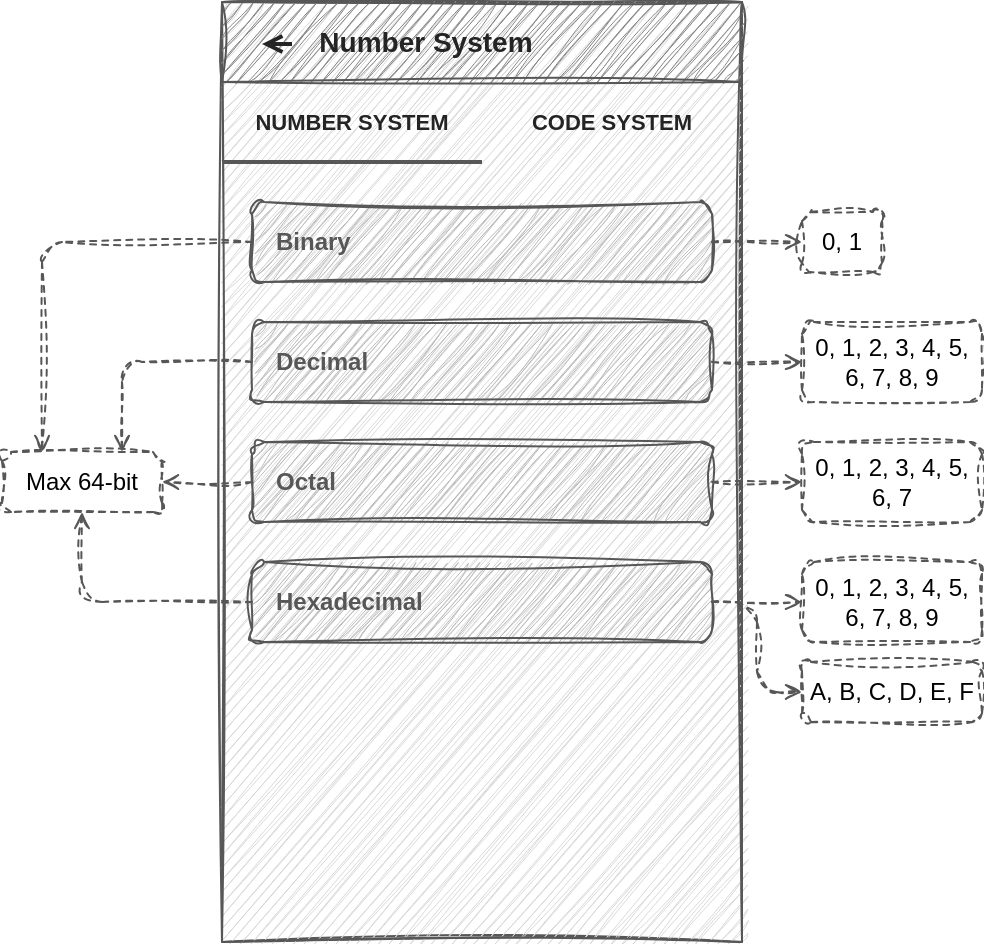 <mxfile version="21.2.1" type="github" pages="2">
  <diagram name="Menu Sistem Bilangan" id="8Sdu3CaVHwmh0B_RyVHV">
    <mxGraphModel dx="580" dy="398" grid="1" gridSize="10" guides="1" tooltips="1" connect="1" arrows="1" fold="1" page="1" pageScale="1" pageWidth="850" pageHeight="1100" math="0" shadow="0">
      <root>
        <mxCell id="0" />
        <mxCell id="1" parent="0" />
        <mxCell id="fseP44p9Y4bNyg0MOE2b-1" value="" style="group" vertex="1" connectable="0" parent="1">
          <mxGeometry x="230" y="110" width="270" height="470" as="geometry" />
        </mxCell>
        <mxCell id="fseP44p9Y4bNyg0MOE2b-2" value="" style="group" vertex="1" connectable="0" parent="fseP44p9Y4bNyg0MOE2b-1">
          <mxGeometry width="270" height="470" as="geometry" />
        </mxCell>
        <mxCell id="fseP44p9Y4bNyg0MOE2b-3" value="" style="rounded=0;whiteSpace=wrap;html=1;sketch=1;curveFitting=1;jiggle=2;fillColor=default;strokeColor=#575757;" vertex="1" parent="fseP44p9Y4bNyg0MOE2b-2">
          <mxGeometry width="260" height="470" as="geometry" />
        </mxCell>
        <mxCell id="fseP44p9Y4bNyg0MOE2b-4" value="" style="rounded=0;whiteSpace=wrap;html=1;fillColor=#D9D9D9;strokeColor=#575757;sketch=1;curveFitting=1;jiggle=2;" vertex="1" parent="fseP44p9Y4bNyg0MOE2b-2">
          <mxGeometry width="260" height="470" as="geometry" />
        </mxCell>
        <mxCell id="fseP44p9Y4bNyg0MOE2b-5" value="&amp;nbsp; &amp;nbsp; &amp;nbsp; &amp;nbsp; &amp;nbsp; &amp;nbsp; Number System" style="text;strokeColor=#575757;align=left;fillColor=#878787;html=1;verticalAlign=middle;whiteSpace=wrap;rounded=0;fontStyle=1;fontSize=14;shadow=0;sketch=1;curveFitting=1;jiggle=2;fontFamily=Helvetica;fontColor=#242424;" vertex="1" parent="fseP44p9Y4bNyg0MOE2b-2">
          <mxGeometry width="260" height="40" as="geometry" />
        </mxCell>
        <mxCell id="qQuTkTbhz4GaVvSLLG15-2" value="" style="edgeStyle=none;orthogonalLoop=1;jettySize=auto;html=1;rounded=1;strokeWidth=2;endArrow=open;endFill=0;strokeColor=#242424;" edge="1" parent="fseP44p9Y4bNyg0MOE2b-2">
          <mxGeometry width="80" relative="1" as="geometry">
            <mxPoint x="35" y="21" as="sourcePoint" />
            <mxPoint x="20" y="21" as="targetPoint" />
            <Array as="points" />
          </mxGeometry>
        </mxCell>
        <mxCell id="qQuTkTbhz4GaVvSLLG15-3" value="NUMBER SYSTEM" style="text;strokeColor=none;align=center;fillColor=none;html=1;verticalAlign=middle;whiteSpace=wrap;rounded=0;fontStyle=1;fontSize=11;shadow=0;sketch=1;curveFitting=1;jiggle=2;fontFamily=Helvetica;fontColor=#242424;" vertex="1" parent="fseP44p9Y4bNyg0MOE2b-2">
          <mxGeometry y="40" width="130" height="40" as="geometry" />
        </mxCell>
        <mxCell id="qQuTkTbhz4GaVvSLLG15-4" value="CODE SYSTEM" style="text;strokeColor=none;align=center;fillColor=none;html=1;verticalAlign=middle;whiteSpace=wrap;rounded=0;fontStyle=1;fontSize=11;shadow=0;sketch=1;curveFitting=1;jiggle=2;fontFamily=Helvetica;fontColor=#242424;" vertex="1" parent="fseP44p9Y4bNyg0MOE2b-2">
          <mxGeometry x="130" y="40" width="130" height="40" as="geometry" />
        </mxCell>
        <mxCell id="qQuTkTbhz4GaVvSLLG15-5" value="" style="edgeStyle=none;orthogonalLoop=1;jettySize=auto;html=1;rounded=0;exitX=0;exitY=1;exitDx=0;exitDy=0;entryX=0;entryY=1;entryDx=0;entryDy=0;endArrow=none;endFill=0;strokeWidth=2;strokeColor=#575757;" edge="1" parent="fseP44p9Y4bNyg0MOE2b-2" source="qQuTkTbhz4GaVvSLLG15-3" target="qQuTkTbhz4GaVvSLLG15-4">
          <mxGeometry width="80" relative="1" as="geometry">
            <mxPoint x="30" y="80" as="sourcePoint" />
            <mxPoint x="110" y="80" as="targetPoint" />
            <Array as="points" />
          </mxGeometry>
        </mxCell>
        <mxCell id="qQuTkTbhz4GaVvSLLG15-6" value="&amp;nbsp; &amp;nbsp;Binary" style="text;strokeColor=#575757;align=left;fillColor=#BABABA;html=1;verticalAlign=middle;whiteSpace=wrap;rounded=1;fontStyle=1;fontSize=12;shadow=0;sketch=1;curveFitting=1;jiggle=2;fontFamily=Helvetica;fontColor=#575757;" vertex="1" parent="fseP44p9Y4bNyg0MOE2b-2">
          <mxGeometry x="15" y="100" width="230" height="40" as="geometry" />
        </mxCell>
        <mxCell id="qQuTkTbhz4GaVvSLLG15-7" value="&amp;nbsp; &amp;nbsp;Decimal" style="text;strokeColor=#575757;align=left;fillColor=#BABABA;html=1;verticalAlign=middle;whiteSpace=wrap;rounded=1;fontStyle=1;fontSize=12;shadow=0;sketch=1;curveFitting=1;jiggle=2;fontFamily=Helvetica;fontColor=#575757;" vertex="1" parent="fseP44p9Y4bNyg0MOE2b-2">
          <mxGeometry x="15" y="160" width="230" height="40" as="geometry" />
        </mxCell>
        <mxCell id="qQuTkTbhz4GaVvSLLG15-8" value="&amp;nbsp; &amp;nbsp;Octal" style="text;strokeColor=#575757;align=left;fillColor=#BABABA;html=1;verticalAlign=middle;whiteSpace=wrap;rounded=1;fontStyle=1;fontSize=12;shadow=0;sketch=1;curveFitting=1;jiggle=2;fontFamily=Helvetica;fontColor=#575757;" vertex="1" parent="fseP44p9Y4bNyg0MOE2b-2">
          <mxGeometry x="15" y="220" width="230" height="40" as="geometry" />
        </mxCell>
        <mxCell id="qQuTkTbhz4GaVvSLLG15-9" value="&amp;nbsp; &amp;nbsp;Hexadecimal" style="text;strokeColor=#575757;align=left;fillColor=#BABABA;html=1;verticalAlign=middle;whiteSpace=wrap;rounded=1;fontStyle=1;fontSize=12;shadow=0;sketch=1;curveFitting=1;jiggle=2;fontFamily=Helvetica;fontColor=#575757;" vertex="1" parent="fseP44p9Y4bNyg0MOE2b-2">
          <mxGeometry x="15" y="280" width="230" height="40" as="geometry" />
        </mxCell>
        <mxCell id="Gfk1oLQkqCKtcctNiVAq-1" value="Max 64-bit" style="text;strokeColor=#575757;align=center;fillColor=default;html=1;verticalAlign=middle;whiteSpace=wrap;rounded=1;dashed=1;sketch=1;curveFitting=1;jiggle=2;" vertex="1" parent="1">
          <mxGeometry x="120" y="335" width="80" height="30" as="geometry" />
        </mxCell>
        <mxCell id="Gfk1oLQkqCKtcctNiVAq-2" style="edgeStyle=orthogonalEdgeStyle;rounded=1;orthogonalLoop=1;jettySize=auto;html=1;exitX=0;exitY=0.5;exitDx=0;exitDy=0;entryX=0.25;entryY=0;entryDx=0;entryDy=0;strokeColor=#575757;endArrow=open;endFill=0;dashed=1;sketch=1;curveFitting=1;jiggle=2;" edge="1" parent="1" source="qQuTkTbhz4GaVvSLLG15-6" target="Gfk1oLQkqCKtcctNiVAq-1">
          <mxGeometry relative="1" as="geometry" />
        </mxCell>
        <mxCell id="Gfk1oLQkqCKtcctNiVAq-3" style="edgeStyle=orthogonalEdgeStyle;rounded=1;orthogonalLoop=1;jettySize=auto;html=1;exitX=0;exitY=0.5;exitDx=0;exitDy=0;entryX=0.75;entryY=0;entryDx=0;entryDy=0;strokeColor=#575757;endArrow=open;endFill=0;dashed=1;sketch=1;curveFitting=1;jiggle=2;" edge="1" parent="1" source="qQuTkTbhz4GaVvSLLG15-7" target="Gfk1oLQkqCKtcctNiVAq-1">
          <mxGeometry relative="1" as="geometry" />
        </mxCell>
        <mxCell id="Gfk1oLQkqCKtcctNiVAq-4" style="edgeStyle=orthogonalEdgeStyle;rounded=0;orthogonalLoop=1;jettySize=auto;html=1;exitX=0;exitY=0.5;exitDx=0;exitDy=0;entryX=1;entryY=0.5;entryDx=0;entryDy=0;strokeColor=#575757;endArrow=open;endFill=0;dashed=1;sketch=1;curveFitting=1;jiggle=2;" edge="1" parent="1" source="qQuTkTbhz4GaVvSLLG15-8" target="Gfk1oLQkqCKtcctNiVAq-1">
          <mxGeometry relative="1" as="geometry" />
        </mxCell>
        <mxCell id="Gfk1oLQkqCKtcctNiVAq-5" style="edgeStyle=orthogonalEdgeStyle;rounded=1;orthogonalLoop=1;jettySize=auto;html=1;entryX=0.5;entryY=1;entryDx=0;entryDy=0;strokeColor=#575757;endArrow=open;endFill=0;dashed=1;sketch=1;curveFitting=1;jiggle=2;" edge="1" parent="1" source="qQuTkTbhz4GaVvSLLG15-9" target="Gfk1oLQkqCKtcctNiVAq-1">
          <mxGeometry relative="1" as="geometry" />
        </mxCell>
        <mxCell id="Gfk1oLQkqCKtcctNiVAq-6" value="0, 1" style="text;strokeColor=#575757;align=center;fillColor=default;html=1;verticalAlign=middle;whiteSpace=wrap;rounded=1;dashed=1;sketch=1;curveFitting=1;jiggle=2;" vertex="1" parent="1">
          <mxGeometry x="520" y="215" width="40" height="30" as="geometry" />
        </mxCell>
        <mxCell id="Gfk1oLQkqCKtcctNiVAq-7" style="edgeStyle=orthogonalEdgeStyle;rounded=0;orthogonalLoop=1;jettySize=auto;html=1;exitX=1;exitY=0.5;exitDx=0;exitDy=0;entryX=0;entryY=0.5;entryDx=0;entryDy=0;strokeColor=#575757;endArrow=open;endFill=0;sketch=1;curveFitting=1;jiggle=2;dashed=1;" edge="1" parent="1" source="qQuTkTbhz4GaVvSLLG15-6" target="Gfk1oLQkqCKtcctNiVAq-6">
          <mxGeometry relative="1" as="geometry" />
        </mxCell>
        <mxCell id="Gfk1oLQkqCKtcctNiVAq-8" value="0, 1, 2, 3, 4, 5, 6, 7, 8, 9" style="text;strokeColor=#575757;align=center;fillColor=default;html=1;verticalAlign=middle;whiteSpace=wrap;rounded=1;dashed=1;sketch=1;curveFitting=1;jiggle=2;" vertex="1" parent="1">
          <mxGeometry x="520" y="270" width="90" height="40" as="geometry" />
        </mxCell>
        <mxCell id="Gfk1oLQkqCKtcctNiVAq-9" style="edgeStyle=orthogonalEdgeStyle;rounded=0;orthogonalLoop=1;jettySize=auto;html=1;exitX=1;exitY=0.5;exitDx=0;exitDy=0;entryX=0;entryY=0.5;entryDx=0;entryDy=0;strokeColor=#575757;endArrow=open;endFill=0;sketch=1;curveFitting=1;jiggle=2;dashed=1;" edge="1" parent="1" source="qQuTkTbhz4GaVvSLLG15-7" target="Gfk1oLQkqCKtcctNiVAq-8">
          <mxGeometry relative="1" as="geometry" />
        </mxCell>
        <mxCell id="Gfk1oLQkqCKtcctNiVAq-10" value="0, 1, 2, 3, 4, 5, 6, 7" style="text;strokeColor=#575757;align=center;fillColor=default;html=1;verticalAlign=middle;whiteSpace=wrap;rounded=1;dashed=1;sketch=1;curveFitting=1;jiggle=2;" vertex="1" parent="1">
          <mxGeometry x="520" y="330" width="90" height="40" as="geometry" />
        </mxCell>
        <mxCell id="Gfk1oLQkqCKtcctNiVAq-11" style="edgeStyle=orthogonalEdgeStyle;rounded=0;orthogonalLoop=1;jettySize=auto;html=1;exitX=1;exitY=0.5;exitDx=0;exitDy=0;entryX=0;entryY=0.5;entryDx=0;entryDy=0;strokeColor=#575757;endArrow=open;endFill=0;sketch=1;curveFitting=1;jiggle=2;dashed=1;" edge="1" parent="1" source="qQuTkTbhz4GaVvSLLG15-8" target="Gfk1oLQkqCKtcctNiVAq-10">
          <mxGeometry relative="1" as="geometry" />
        </mxCell>
        <mxCell id="Gfk1oLQkqCKtcctNiVAq-12" value="0, 1, 2, 3, 4, 5, 6, 7, 8, 9" style="text;strokeColor=#575757;align=center;fillColor=default;html=1;verticalAlign=middle;whiteSpace=wrap;rounded=1;dashed=1;sketch=1;curveFitting=1;jiggle=2;" vertex="1" parent="1">
          <mxGeometry x="520" y="390" width="90" height="40" as="geometry" />
        </mxCell>
        <mxCell id="Gfk1oLQkqCKtcctNiVAq-13" value="A, B, C, D, E, F" style="text;strokeColor=#575757;align=center;fillColor=default;html=1;verticalAlign=middle;whiteSpace=wrap;rounded=1;dashed=1;sketch=1;curveFitting=1;jiggle=2;" vertex="1" parent="1">
          <mxGeometry x="520" y="440" width="90" height="30" as="geometry" />
        </mxCell>
        <mxCell id="Gfk1oLQkqCKtcctNiVAq-14" style="edgeStyle=orthogonalEdgeStyle;rounded=0;orthogonalLoop=1;jettySize=auto;html=1;exitX=1;exitY=0.5;exitDx=0;exitDy=0;entryX=0;entryY=0.5;entryDx=0;entryDy=0;strokeColor=#575757;endArrow=open;endFill=0;sketch=1;curveFitting=1;jiggle=2;dashed=1;" edge="1" parent="1" source="qQuTkTbhz4GaVvSLLG15-9" target="Gfk1oLQkqCKtcctNiVAq-12">
          <mxGeometry relative="1" as="geometry" />
        </mxCell>
        <mxCell id="Gfk1oLQkqCKtcctNiVAq-15" style="edgeStyle=orthogonalEdgeStyle;rounded=1;orthogonalLoop=1;jettySize=auto;html=1;exitX=1;exitY=0.5;exitDx=0;exitDy=0;entryX=0;entryY=0.5;entryDx=0;entryDy=0;strokeColor=#575757;endArrow=open;endFill=0;sketch=1;curveFitting=1;jiggle=2;dashed=1;" edge="1" parent="1" source="qQuTkTbhz4GaVvSLLG15-9" target="Gfk1oLQkqCKtcctNiVAq-13">
          <mxGeometry relative="1" as="geometry" />
        </mxCell>
      </root>
    </mxGraphModel>
  </diagram>
  <diagram id="jozBAz7hakj1wvRm5_Y_" name="Menu Sistem Kode">
    <mxGraphModel dx="819" dy="561" grid="1" gridSize="10" guides="1" tooltips="1" connect="1" arrows="1" fold="1" page="1" pageScale="1" pageWidth="850" pageHeight="1100" math="0" shadow="0">
      <root>
        <mxCell id="0" />
        <mxCell id="1" parent="0" />
        <mxCell id="8F1-cOlWAN46VmjmfOwi-1" value="" style="group;fontColor=#575757;" vertex="1" connectable="0" parent="1">
          <mxGeometry x="230" y="110" width="270" height="470" as="geometry" />
        </mxCell>
        <mxCell id="8F1-cOlWAN46VmjmfOwi-2" value="" style="group" vertex="1" connectable="0" parent="8F1-cOlWAN46VmjmfOwi-1">
          <mxGeometry width="270" height="470" as="geometry" />
        </mxCell>
        <mxCell id="8F1-cOlWAN46VmjmfOwi-3" value="" style="rounded=0;whiteSpace=wrap;html=1;sketch=1;curveFitting=1;jiggle=2;fillColor=default;strokeColor=#575757;" vertex="1" parent="8F1-cOlWAN46VmjmfOwi-2">
          <mxGeometry width="260" height="470" as="geometry" />
        </mxCell>
        <mxCell id="8F1-cOlWAN46VmjmfOwi-4" value="" style="rounded=0;whiteSpace=wrap;html=1;fillColor=#D9D9D9;strokeColor=#575757;sketch=1;curveFitting=1;jiggle=2;" vertex="1" parent="8F1-cOlWAN46VmjmfOwi-2">
          <mxGeometry width="260" height="470" as="geometry" />
        </mxCell>
        <mxCell id="8F1-cOlWAN46VmjmfOwi-5" value="&amp;nbsp; &amp;nbsp; &amp;nbsp; &amp;nbsp; &amp;nbsp; &amp;nbsp; Number System" style="text;strokeColor=#575757;align=left;fillColor=#878787;html=1;verticalAlign=middle;whiteSpace=wrap;rounded=0;fontStyle=1;fontSize=14;shadow=0;sketch=1;curveFitting=1;jiggle=2;fontFamily=Helvetica;fontColor=#242424;" vertex="1" parent="8F1-cOlWAN46VmjmfOwi-2">
          <mxGeometry width="260" height="40" as="geometry" />
        </mxCell>
        <mxCell id="8F1-cOlWAN46VmjmfOwi-6" value="" style="edgeStyle=none;orthogonalLoop=1;jettySize=auto;html=1;rounded=1;strokeWidth=2;endArrow=open;endFill=0;strokeColor=#242424;" edge="1" parent="8F1-cOlWAN46VmjmfOwi-2">
          <mxGeometry width="80" relative="1" as="geometry">
            <mxPoint x="35" y="21" as="sourcePoint" />
            <mxPoint x="20" y="21" as="targetPoint" />
            <Array as="points" />
          </mxGeometry>
        </mxCell>
        <mxCell id="8F1-cOlWAN46VmjmfOwi-7" value="NUMBER SYSTEM" style="text;strokeColor=none;align=center;fillColor=none;html=1;verticalAlign=middle;whiteSpace=wrap;rounded=0;fontStyle=1;fontSize=11;shadow=0;sketch=1;curveFitting=1;jiggle=2;fontFamily=Helvetica;fontColor=#242424;" vertex="1" parent="8F1-cOlWAN46VmjmfOwi-2">
          <mxGeometry y="40" width="130" height="40" as="geometry" />
        </mxCell>
        <mxCell id="8F1-cOlWAN46VmjmfOwi-8" value="CODE SYSTEM" style="text;strokeColor=none;align=center;fillColor=none;html=1;verticalAlign=middle;whiteSpace=wrap;rounded=0;fontStyle=1;fontSize=11;shadow=0;sketch=1;curveFitting=1;jiggle=2;fontFamily=Helvetica;fontColor=#242424;" vertex="1" parent="8F1-cOlWAN46VmjmfOwi-2">
          <mxGeometry x="130" y="40" width="130" height="40" as="geometry" />
        </mxCell>
        <mxCell id="8F1-cOlWAN46VmjmfOwi-9" value="" style="edgeStyle=none;orthogonalLoop=1;jettySize=auto;html=1;rounded=0;exitX=0;exitY=1;exitDx=0;exitDy=0;entryX=1;entryY=1;entryDx=0;entryDy=0;endArrow=none;endFill=0;strokeWidth=2;strokeColor=#575757;" edge="1" parent="8F1-cOlWAN46VmjmfOwi-2" source="8F1-cOlWAN46VmjmfOwi-8" target="8F1-cOlWAN46VmjmfOwi-8">
          <mxGeometry width="80" relative="1" as="geometry">
            <mxPoint x="30" y="80" as="sourcePoint" />
            <mxPoint x="110" y="80" as="targetPoint" />
            <Array as="points" />
          </mxGeometry>
        </mxCell>
        <mxCell id="8F1-cOlWAN46VmjmfOwi-10" value="&lt;font color=&quot;#575757&quot;&gt;&amp;nbsp; &amp;nbsp;Binary&lt;/font&gt;" style="text;strokeColor=#575757;align=left;fillColor=#BABABA;html=1;verticalAlign=middle;whiteSpace=wrap;rounded=1;fontStyle=1;fontSize=12;shadow=0;sketch=1;curveFitting=1;jiggle=2;fontFamily=Helvetica;fontColor=#242424;" vertex="1" parent="8F1-cOlWAN46VmjmfOwi-2">
          <mxGeometry x="15" y="270" width="230" height="40" as="geometry" />
        </mxCell>
        <mxCell id="8F1-cOlWAN46VmjmfOwi-11" value="&lt;font color=&quot;#575757&quot;&gt;&amp;nbsp; &amp;nbsp;Binary-Coded Decimal&lt;/font&gt;" style="text;strokeColor=#575757;align=left;fillColor=#BABABA;html=1;verticalAlign=middle;whiteSpace=wrap;rounded=1;fontStyle=1;fontSize=12;shadow=0;sketch=1;curveFitting=1;jiggle=2;fontFamily=Helvetica;fontColor=#242424;" vertex="1" parent="8F1-cOlWAN46VmjmfOwi-2">
          <mxGeometry x="15" y="330" width="230" height="40" as="geometry" />
        </mxCell>
        <mxCell id="he-PILS3HA5sJZv8J0O1-11" value="Modes" style="text;strokeColor=none;align=left;fillColor=none;html=1;verticalAlign=bottom;whiteSpace=wrap;rounded=0;fontSize=10;fontStyle=1;fontFamily=Ubuntu;fontSource=https%3A%2F%2Ffonts.googleapis.com%2Fcss%3Ffamily%3DUbuntu;fontColor=#575757;" vertex="1" parent="8F1-cOlWAN46VmjmfOwi-2">
          <mxGeometry x="15" y="97" width="50" height="20" as="geometry" />
        </mxCell>
        <mxCell id="l8TkBAplSBfp7XCS3CUw-1" value="" style="group" vertex="1" connectable="0" parent="8F1-cOlWAN46VmjmfOwi-2">
          <mxGeometry x="15" y="120" width="230" height="130" as="geometry" />
        </mxCell>
        <mxCell id="he-PILS3HA5sJZv8J0O1-10" value="" style="group" vertex="1" connectable="0" parent="l8TkBAplSBfp7XCS3CUw-1">
          <mxGeometry width="230" height="40" as="geometry" />
        </mxCell>
        <mxCell id="he-PILS3HA5sJZv8J0O1-2" value="&lt;font color=&quot;#575757&quot;&gt;&amp;nbsp; &amp;nbsp;Binary&amp;nbsp;⇄ Binary-Coded Decimal&lt;/font&gt;" style="text;strokeColor=#575757;align=left;fillColor=#F0F0F0;html=1;verticalAlign=middle;whiteSpace=wrap;rounded=0;fontStyle=1;fontSize=10;shadow=0;sketch=1;curveFitting=1;jiggle=2;fontFamily=Helvetica;fontColor=#242424;" vertex="1" parent="he-PILS3HA5sJZv8J0O1-10">
          <mxGeometry x="40" width="190" height="40" as="geometry" />
        </mxCell>
        <mxCell id="he-PILS3HA5sJZv8J0O1-6" value="" style="group" vertex="1" connectable="0" parent="he-PILS3HA5sJZv8J0O1-10">
          <mxGeometry width="40" height="40" as="geometry" />
        </mxCell>
        <mxCell id="he-PILS3HA5sJZv8J0O1-3" value="" style="text;strokeColor=#575757;align=left;fillColor=#F0F0F0;html=1;verticalAlign=middle;whiteSpace=wrap;rounded=0;fontStyle=1;fontSize=12;shadow=0;sketch=1;curveFitting=1;jiggle=2;fontFamily=Helvetica;fontColor=#242424;" vertex="1" parent="he-PILS3HA5sJZv8J0O1-6">
          <mxGeometry width="40" height="40" as="geometry" />
        </mxCell>
        <mxCell id="he-PILS3HA5sJZv8J0O1-4" value="" style="edgeStyle=none;orthogonalLoop=1;jettySize=auto;html=1;rounded=0;exitX=0;exitY=0;exitDx=0;exitDy=0;entryX=1;entryY=1;entryDx=0;entryDy=0;strokeColor=#575757;endArrow=none;endFill=0;" edge="1" parent="he-PILS3HA5sJZv8J0O1-6" source="he-PILS3HA5sJZv8J0O1-3" target="he-PILS3HA5sJZv8J0O1-3">
          <mxGeometry width="80" relative="1" as="geometry">
            <mxPoint x="102.222" y="40" as="sourcePoint" />
            <mxPoint x="173.333" y="40" as="targetPoint" />
            <Array as="points" />
          </mxGeometry>
        </mxCell>
        <mxCell id="he-PILS3HA5sJZv8J0O1-5" value="" style="edgeStyle=none;orthogonalLoop=1;jettySize=auto;html=1;rounded=0;exitX=0;exitY=1;exitDx=0;exitDy=0;entryX=1;entryY=0;entryDx=0;entryDy=0;strokeColor=#575757;endArrow=none;endFill=0;" edge="1" parent="he-PILS3HA5sJZv8J0O1-6" source="he-PILS3HA5sJZv8J0O1-3" target="he-PILS3HA5sJZv8J0O1-3">
          <mxGeometry width="80" relative="1" as="geometry">
            <mxPoint x="8.889" y="10" as="sourcePoint" />
            <mxPoint x="48.889" y="50" as="targetPoint" />
            <Array as="points" />
          </mxGeometry>
        </mxCell>
        <mxCell id="he-PILS3HA5sJZv8J0O1-7" value="" style="edgeStyle=none;orthogonalLoop=1;jettySize=auto;html=1;rounded=0;endArrow=block;endFill=1;strokeColor=#575757;sketch=1;curveFitting=1;jiggle=2;" edge="1" parent="he-PILS3HA5sJZv8J0O1-10">
          <mxGeometry width="80" relative="1" as="geometry">
            <mxPoint x="216" y="18" as="sourcePoint" />
            <mxPoint x="216" y="15" as="targetPoint" />
            <Array as="points" />
          </mxGeometry>
        </mxCell>
        <mxCell id="he-PILS3HA5sJZv8J0O1-13" value="&lt;p style=&quot;line-height: 270%;&quot;&gt;&lt;font color=&quot;#575757&quot;&gt;&amp;nbsp; &amp;nbsp;Binary&amp;nbsp;⇄ Binary Coded-Decimal&lt;br&gt;&amp;nbsp; &amp;nbsp;Binary&amp;nbsp;⇄ Excess-3&lt;br&gt;&amp;nbsp; &amp;nbsp;Binary&amp;nbsp;⇄ Gray Code&lt;br&gt;&lt;/font&gt;&lt;/p&gt;" style="text;strokeColor=#575757;align=left;fillColor=#f5f5f5;html=1;verticalAlign=middle;whiteSpace=wrap;rounded=1;fontStyle=1;fontSize=10;shadow=0;sketch=1;curveFitting=1;jiggle=2;fontFamily=Helvetica;fontColor=#333333;glass=0;" vertex="1" parent="l8TkBAplSBfp7XCS3CUw-1">
          <mxGeometry y="40" width="230" height="90" as="geometry" />
        </mxCell>
        <mxCell id="Wk_fmZ01gfXLwaMW54bX-1" value="Max 64-bit" style="text;strokeColor=#575757;align=center;fillColor=default;html=1;verticalAlign=middle;whiteSpace=wrap;rounded=1;dashed=1;sketch=1;curveFitting=1;jiggle=2;" vertex="1" parent="1">
          <mxGeometry x="140" y="415" width="80" height="30" as="geometry" />
        </mxCell>
        <mxCell id="Wk_fmZ01gfXLwaMW54bX-2" style="edgeStyle=orthogonalEdgeStyle;rounded=1;orthogonalLoop=1;jettySize=auto;html=1;exitX=0;exitY=0.372;exitDx=0;exitDy=0;entryX=0.75;entryY=0;entryDx=0;entryDy=0;exitPerimeter=0;strokeColor=#575757;endArrow=open;endFill=0;sketch=1;curveFitting=1;jiggle=2;dashed=1;" edge="1" parent="1" source="8F1-cOlWAN46VmjmfOwi-10" target="Wk_fmZ01gfXLwaMW54bX-1">
          <mxGeometry relative="1" as="geometry" />
        </mxCell>
        <mxCell id="Wk_fmZ01gfXLwaMW54bX-3" style="edgeStyle=orthogonalEdgeStyle;rounded=1;orthogonalLoop=1;jettySize=auto;html=1;exitX=-0.005;exitY=0.632;exitDx=0;exitDy=0;entryX=0.5;entryY=1;entryDx=0;entryDy=0;exitPerimeter=0;strokeColor=#575757;endArrow=open;endFill=0;sketch=1;curveFitting=1;jiggle=2;dashed=1;" edge="1" parent="1" source="8F1-cOlWAN46VmjmfOwi-11" target="Wk_fmZ01gfXLwaMW54bX-1">
          <mxGeometry relative="1" as="geometry" />
        </mxCell>
        <mxCell id="z5z0eRAO7LdRYG4QEnw2-1" value="0, 1" style="text;strokeColor=#575757;align=center;fillColor=default;html=1;verticalAlign=middle;whiteSpace=wrap;rounded=1;dashed=1;sketch=1;curveFitting=1;jiggle=2;" vertex="1" parent="1">
          <mxGeometry x="510" y="415" width="40" height="30" as="geometry" />
        </mxCell>
        <mxCell id="z5z0eRAO7LdRYG4QEnw2-2" style="edgeStyle=orthogonalEdgeStyle;rounded=1;orthogonalLoop=1;jettySize=auto;html=1;exitX=1.006;exitY=0.369;exitDx=0;exitDy=0;entryX=0.15;entryY=-0.013;entryDx=0;entryDy=0;exitPerimeter=0;strokeColor=#575757;endArrow=open;endFill=0;sketch=1;curveFitting=1;jiggle=2;dashed=1;entryPerimeter=0;" edge="1" parent="1" source="8F1-cOlWAN46VmjmfOwi-10" target="z5z0eRAO7LdRYG4QEnw2-1">
          <mxGeometry relative="1" as="geometry" />
        </mxCell>
        <mxCell id="z5z0eRAO7LdRYG4QEnw2-3" style="edgeStyle=orthogonalEdgeStyle;rounded=1;orthogonalLoop=1;jettySize=auto;html=1;exitX=1.001;exitY=0.615;exitDx=0;exitDy=0;entryX=0.5;entryY=1;entryDx=0;entryDy=0;exitPerimeter=0;strokeColor=#575757;endArrow=open;endFill=0;sketch=1;curveFitting=1;jiggle=2;dashed=1;" edge="1" parent="1" source="8F1-cOlWAN46VmjmfOwi-11" target="z5z0eRAO7LdRYG4QEnw2-1">
          <mxGeometry relative="1" as="geometry" />
        </mxCell>
        <mxCell id="z5z0eRAO7LdRYG4QEnw2-6" style="edgeStyle=orthogonalEdgeStyle;rounded=1;orthogonalLoop=1;jettySize=auto;html=1;exitX=0;exitY=0.5;exitDx=0;exitDy=0;entryX=0.25;entryY=0;entryDx=0;entryDy=0;strokeColor=#575757;dashed=1;endArrow=open;endFill=0;sketch=1;curveFitting=1;jiggle=2;" edge="1" parent="1" source="he-PILS3HA5sJZv8J0O1-13" target="Wk_fmZ01gfXLwaMW54bX-1">
          <mxGeometry relative="1" as="geometry" />
        </mxCell>
        <mxCell id="z5z0eRAO7LdRYG4QEnw2-8" style="edgeStyle=orthogonalEdgeStyle;rounded=1;orthogonalLoop=1;jettySize=auto;html=1;exitX=-0.001;exitY=0.813;exitDx=0;exitDy=0;entryX=0.5;entryY=0;entryDx=0;entryDy=0;exitPerimeter=0;strokeColor=#575757;dashed=1;endArrow=open;endFill=0;sketch=1;curveFitting=1;jiggle=2;" edge="1" parent="1" source="he-PILS3HA5sJZv8J0O1-13" target="Wk_fmZ01gfXLwaMW54bX-1">
          <mxGeometry relative="1" as="geometry" />
        </mxCell>
        <mxCell id="z5z0eRAO7LdRYG4QEnw2-10" style="edgeStyle=orthogonalEdgeStyle;rounded=1;orthogonalLoop=1;jettySize=auto;html=1;entryX=0.912;entryY=-0.013;entryDx=0;entryDy=0;entryPerimeter=0;strokeColor=#575757;dashed=1;endArrow=open;endFill=0;sketch=1;curveFitting=1;jiggle=2;" edge="1" parent="1" source="he-PILS3HA5sJZv8J0O1-13" target="z5z0eRAO7LdRYG4QEnw2-1">
          <mxGeometry relative="1" as="geometry" />
        </mxCell>
        <mxCell id="z5z0eRAO7LdRYG4QEnw2-11" style="edgeStyle=orthogonalEdgeStyle;rounded=1;orthogonalLoop=1;jettySize=auto;html=1;exitX=1.003;exitY=0.816;exitDx=0;exitDy=0;entryX=0.5;entryY=0;entryDx=0;entryDy=0;exitPerimeter=0;strokeColor=#575757;dashed=1;endArrow=open;endFill=0;sketch=1;curveFitting=1;jiggle=2;" edge="1" parent="1" source="he-PILS3HA5sJZv8J0O1-13" target="z5z0eRAO7LdRYG4QEnw2-1">
          <mxGeometry relative="1" as="geometry" />
        </mxCell>
      </root>
    </mxGraphModel>
  </diagram>
</mxfile>
